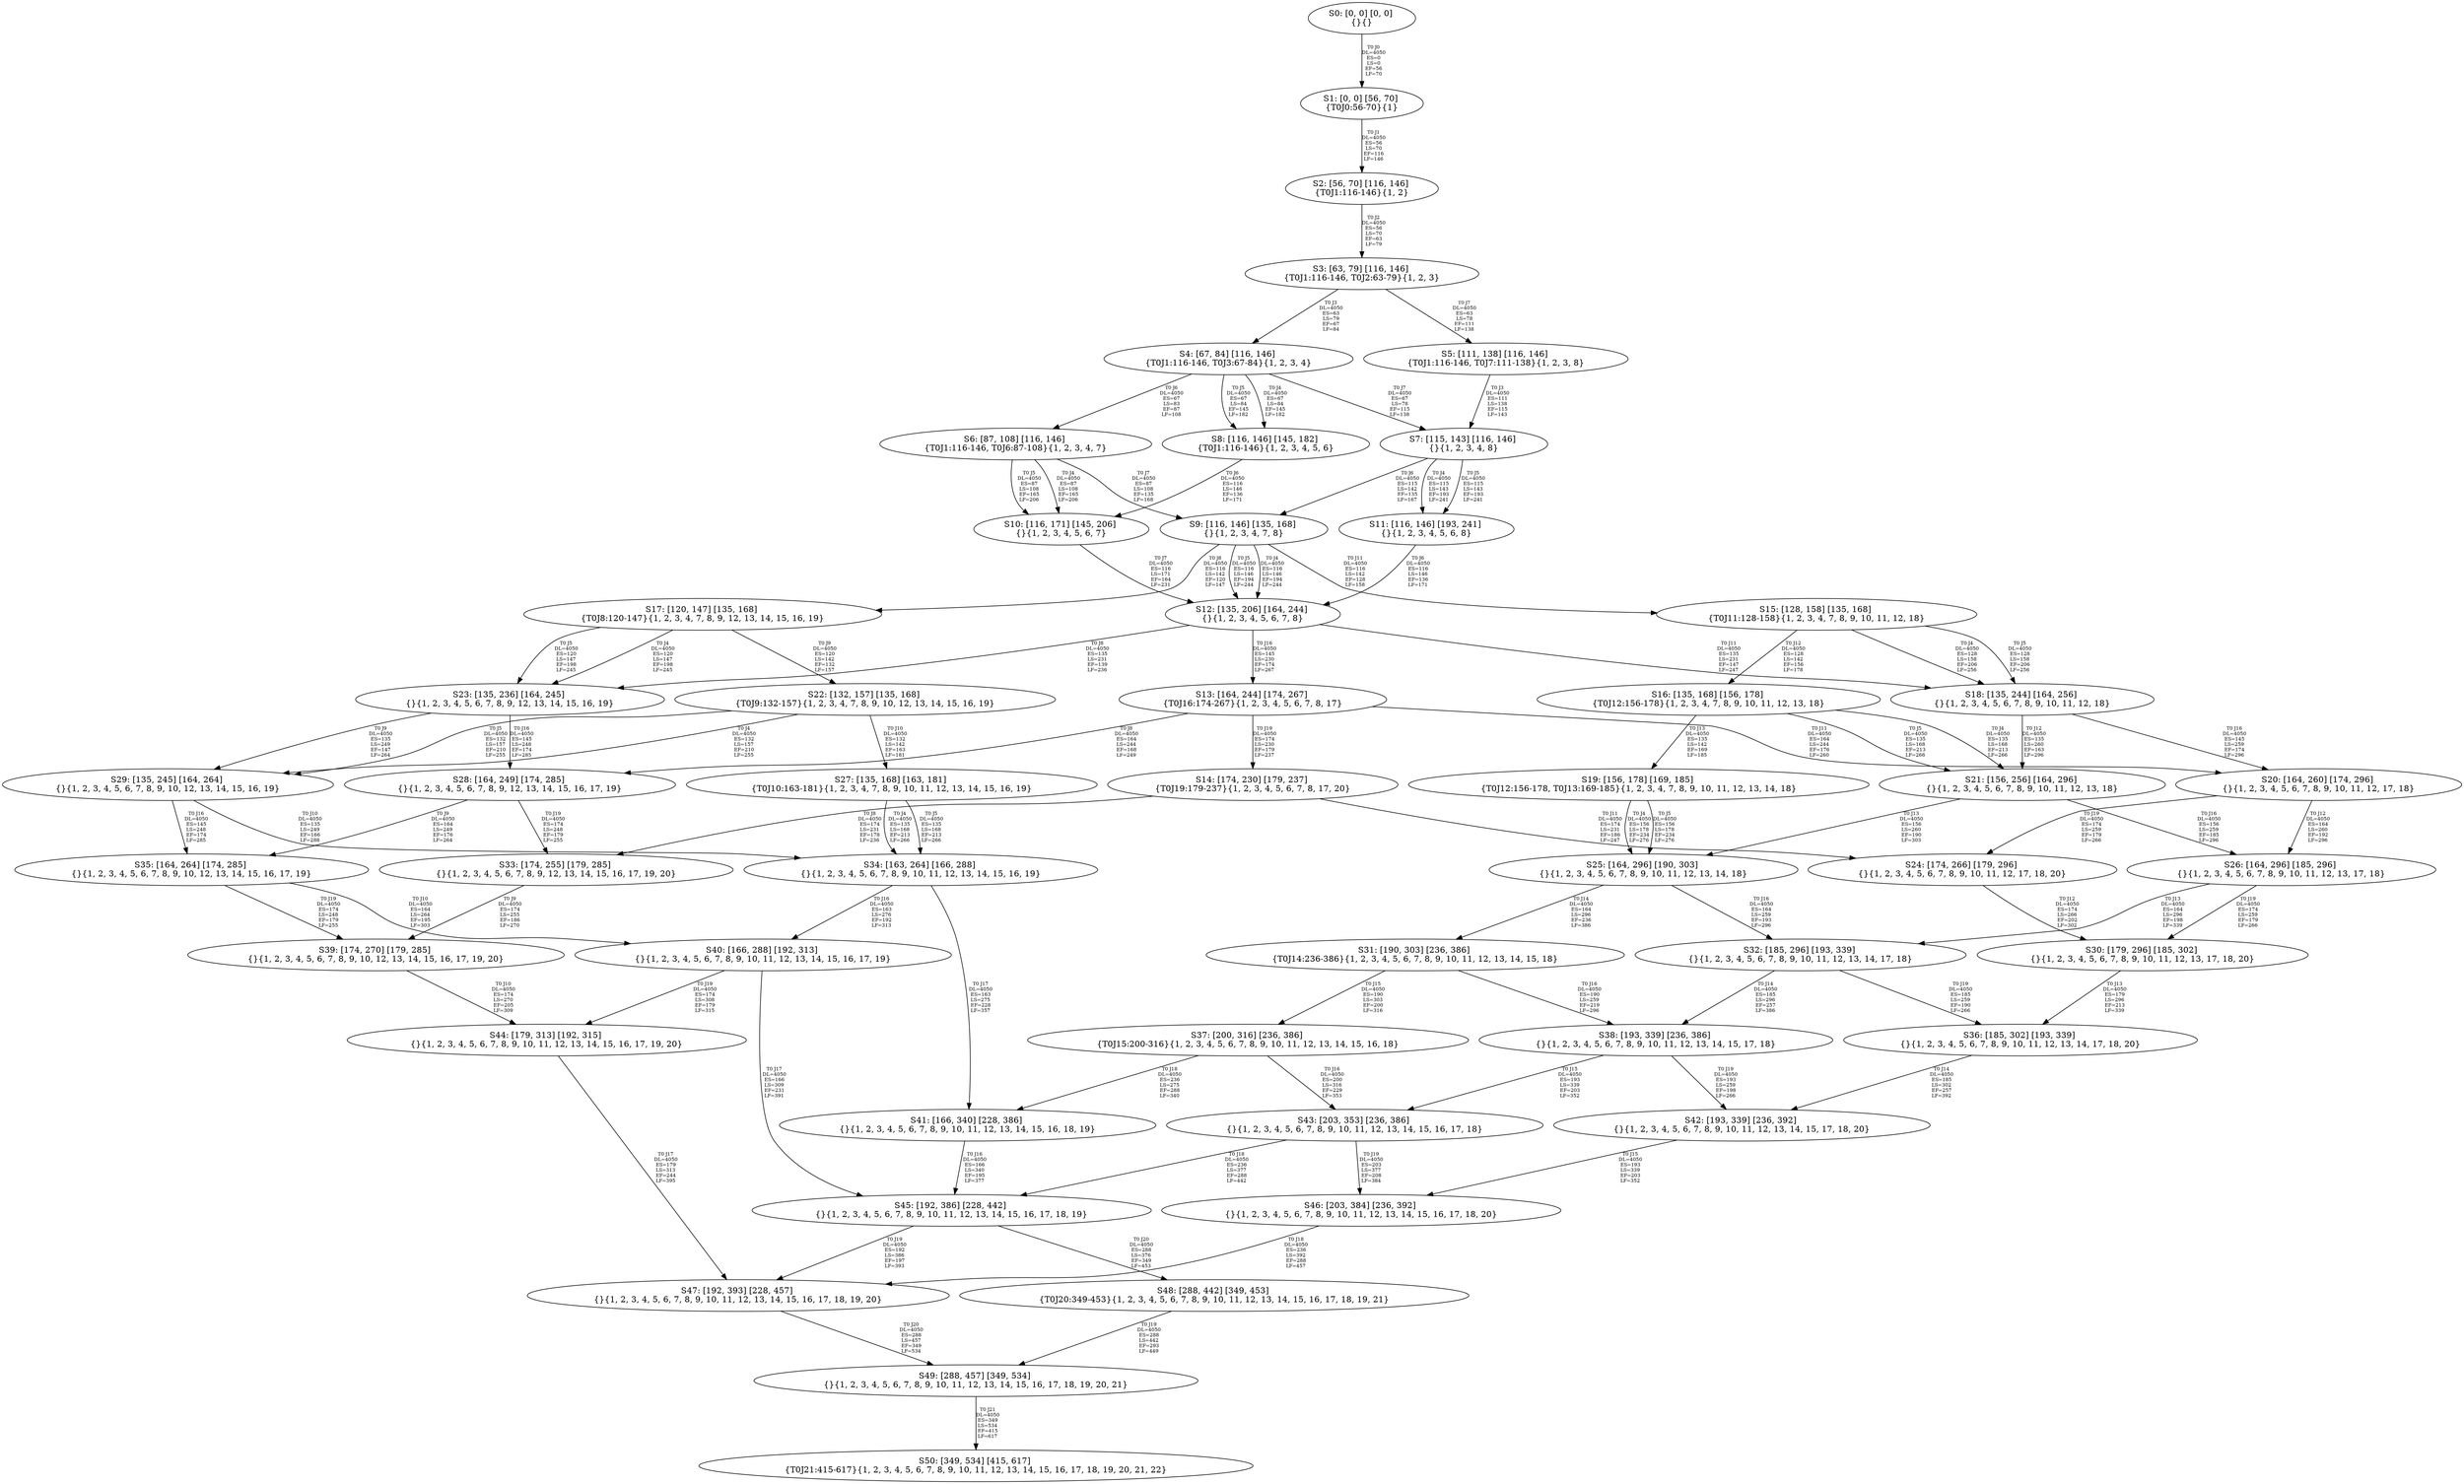 digraph {
	S0[label="S0: [0, 0] [0, 0] \n{}{}"];
	S1[label="S1: [0, 0] [56, 70] \n{T0J0:56-70}{1}"];
	S2[label="S2: [56, 70] [116, 146] \n{T0J1:116-146}{1, 2}"];
	S3[label="S3: [63, 79] [116, 146] \n{T0J1:116-146, T0J2:63-79}{1, 2, 3}"];
	S4[label="S4: [67, 84] [116, 146] \n{T0J1:116-146, T0J3:67-84}{1, 2, 3, 4}"];
	S5[label="S5: [111, 138] [116, 146] \n{T0J1:116-146, T0J7:111-138}{1, 2, 3, 8}"];
	S6[label="S6: [87, 108] [116, 146] \n{T0J1:116-146, T0J6:87-108}{1, 2, 3, 4, 7}"];
	S7[label="S7: [115, 143] [116, 146] \n{}{1, 2, 3, 4, 8}"];
	S8[label="S8: [116, 146] [145, 182] \n{T0J1:116-146}{1, 2, 3, 4, 5, 6}"];
	S9[label="S9: [116, 146] [135, 168] \n{}{1, 2, 3, 4, 7, 8}"];
	S10[label="S10: [116, 171] [145, 206] \n{}{1, 2, 3, 4, 5, 6, 7}"];
	S11[label="S11: [116, 146] [193, 241] \n{}{1, 2, 3, 4, 5, 6, 8}"];
	S12[label="S12: [135, 206] [164, 244] \n{}{1, 2, 3, 4, 5, 6, 7, 8}"];
	S13[label="S13: [164, 244] [174, 267] \n{T0J16:174-267}{1, 2, 3, 4, 5, 6, 7, 8, 17}"];
	S14[label="S14: [174, 230] [179, 237] \n{T0J19:179-237}{1, 2, 3, 4, 5, 6, 7, 8, 17, 20}"];
	S15[label="S15: [128, 158] [135, 168] \n{T0J11:128-158}{1, 2, 3, 4, 7, 8, 9, 10, 11, 12, 18}"];
	S16[label="S16: [135, 168] [156, 178] \n{T0J12:156-178}{1, 2, 3, 4, 7, 8, 9, 10, 11, 12, 13, 18}"];
	S17[label="S17: [120, 147] [135, 168] \n{T0J8:120-147}{1, 2, 3, 4, 7, 8, 9, 12, 13, 14, 15, 16, 19}"];
	S18[label="S18: [135, 244] [164, 256] \n{}{1, 2, 3, 4, 5, 6, 7, 8, 9, 10, 11, 12, 18}"];
	S19[label="S19: [156, 178] [169, 185] \n{T0J12:156-178, T0J13:169-185}{1, 2, 3, 4, 7, 8, 9, 10, 11, 12, 13, 14, 18}"];
	S20[label="S20: [164, 260] [174, 296] \n{}{1, 2, 3, 4, 5, 6, 7, 8, 9, 10, 11, 12, 17, 18}"];
	S21[label="S21: [156, 256] [164, 296] \n{}{1, 2, 3, 4, 5, 6, 7, 8, 9, 10, 11, 12, 13, 18}"];
	S22[label="S22: [132, 157] [135, 168] \n{T0J9:132-157}{1, 2, 3, 4, 7, 8, 9, 10, 12, 13, 14, 15, 16, 19}"];
	S23[label="S23: [135, 236] [164, 245] \n{}{1, 2, 3, 4, 5, 6, 7, 8, 9, 12, 13, 14, 15, 16, 19}"];
	S24[label="S24: [174, 266] [179, 296] \n{}{1, 2, 3, 4, 5, 6, 7, 8, 9, 10, 11, 12, 17, 18, 20}"];
	S25[label="S25: [164, 296] [190, 303] \n{}{1, 2, 3, 4, 5, 6, 7, 8, 9, 10, 11, 12, 13, 14, 18}"];
	S26[label="S26: [164, 296] [185, 296] \n{}{1, 2, 3, 4, 5, 6, 7, 8, 9, 10, 11, 12, 13, 17, 18}"];
	S27[label="S27: [135, 168] [163, 181] \n{T0J10:163-181}{1, 2, 3, 4, 7, 8, 9, 10, 11, 12, 13, 14, 15, 16, 19}"];
	S28[label="S28: [164, 249] [174, 285] \n{}{1, 2, 3, 4, 5, 6, 7, 8, 9, 12, 13, 14, 15, 16, 17, 19}"];
	S29[label="S29: [135, 245] [164, 264] \n{}{1, 2, 3, 4, 5, 6, 7, 8, 9, 10, 12, 13, 14, 15, 16, 19}"];
	S30[label="S30: [179, 296] [185, 302] \n{}{1, 2, 3, 4, 5, 6, 7, 8, 9, 10, 11, 12, 13, 17, 18, 20}"];
	S31[label="S31: [190, 303] [236, 386] \n{T0J14:236-386}{1, 2, 3, 4, 5, 6, 7, 8, 9, 10, 11, 12, 13, 14, 15, 18}"];
	S32[label="S32: [185, 296] [193, 339] \n{}{1, 2, 3, 4, 5, 6, 7, 8, 9, 10, 11, 12, 13, 14, 17, 18}"];
	S33[label="S33: [174, 255] [179, 285] \n{}{1, 2, 3, 4, 5, 6, 7, 8, 9, 12, 13, 14, 15, 16, 17, 19, 20}"];
	S34[label="S34: [163, 264] [166, 288] \n{}{1, 2, 3, 4, 5, 6, 7, 8, 9, 10, 11, 12, 13, 14, 15, 16, 19}"];
	S35[label="S35: [164, 264] [174, 285] \n{}{1, 2, 3, 4, 5, 6, 7, 8, 9, 10, 12, 13, 14, 15, 16, 17, 19}"];
	S36[label="S36: [185, 302] [193, 339] \n{}{1, 2, 3, 4, 5, 6, 7, 8, 9, 10, 11, 12, 13, 14, 17, 18, 20}"];
	S37[label="S37: [200, 316] [236, 386] \n{T0J15:200-316}{1, 2, 3, 4, 5, 6, 7, 8, 9, 10, 11, 12, 13, 14, 15, 16, 18}"];
	S38[label="S38: [193, 339] [236, 386] \n{}{1, 2, 3, 4, 5, 6, 7, 8, 9, 10, 11, 12, 13, 14, 15, 17, 18}"];
	S39[label="S39: [174, 270] [179, 285] \n{}{1, 2, 3, 4, 5, 6, 7, 8, 9, 10, 12, 13, 14, 15, 16, 17, 19, 20}"];
	S40[label="S40: [166, 288] [192, 313] \n{}{1, 2, 3, 4, 5, 6, 7, 8, 9, 10, 11, 12, 13, 14, 15, 16, 17, 19}"];
	S41[label="S41: [166, 340] [228, 386] \n{}{1, 2, 3, 4, 5, 6, 7, 8, 9, 10, 11, 12, 13, 14, 15, 16, 18, 19}"];
	S42[label="S42: [193, 339] [236, 392] \n{}{1, 2, 3, 4, 5, 6, 7, 8, 9, 10, 11, 12, 13, 14, 15, 17, 18, 20}"];
	S43[label="S43: [203, 353] [236, 386] \n{}{1, 2, 3, 4, 5, 6, 7, 8, 9, 10, 11, 12, 13, 14, 15, 16, 17, 18}"];
	S44[label="S44: [179, 313] [192, 315] \n{}{1, 2, 3, 4, 5, 6, 7, 8, 9, 10, 11, 12, 13, 14, 15, 16, 17, 19, 20}"];
	S45[label="S45: [192, 386] [228, 442] \n{}{1, 2, 3, 4, 5, 6, 7, 8, 9, 10, 11, 12, 13, 14, 15, 16, 17, 18, 19}"];
	S46[label="S46: [203, 384] [236, 392] \n{}{1, 2, 3, 4, 5, 6, 7, 8, 9, 10, 11, 12, 13, 14, 15, 16, 17, 18, 20}"];
	S47[label="S47: [192, 393] [228, 457] \n{}{1, 2, 3, 4, 5, 6, 7, 8, 9, 10, 11, 12, 13, 14, 15, 16, 17, 18, 19, 20}"];
	S48[label="S48: [288, 442] [349, 453] \n{T0J20:349-453}{1, 2, 3, 4, 5, 6, 7, 8, 9, 10, 11, 12, 13, 14, 15, 16, 17, 18, 19, 21}"];
	S49[label="S49: [288, 457] [349, 534] \n{}{1, 2, 3, 4, 5, 6, 7, 8, 9, 10, 11, 12, 13, 14, 15, 16, 17, 18, 19, 20, 21}"];
	S50[label="S50: [349, 534] [415, 617] \n{T0J21:415-617}{1, 2, 3, 4, 5, 6, 7, 8, 9, 10, 11, 12, 13, 14, 15, 16, 17, 18, 19, 20, 21, 22}"];
	S0 -> S1[label="T0 J0\nDL=4050\nES=0\nLS=0\nEF=56\nLF=70",fontsize=8];
	S1 -> S2[label="T0 J1\nDL=4050\nES=56\nLS=70\nEF=116\nLF=146",fontsize=8];
	S2 -> S3[label="T0 J2\nDL=4050\nES=56\nLS=70\nEF=63\nLF=79",fontsize=8];
	S3 -> S4[label="T0 J3\nDL=4050\nES=63\nLS=79\nEF=67\nLF=84",fontsize=8];
	S3 -> S5[label="T0 J7\nDL=4050\nES=63\nLS=78\nEF=111\nLF=138",fontsize=8];
	S4 -> S8[label="T0 J4\nDL=4050\nES=67\nLS=84\nEF=145\nLF=182",fontsize=8];
	S4 -> S8[label="T0 J5\nDL=4050\nES=67\nLS=84\nEF=145\nLF=182",fontsize=8];
	S4 -> S6[label="T0 J6\nDL=4050\nES=67\nLS=83\nEF=87\nLF=108",fontsize=8];
	S4 -> S7[label="T0 J7\nDL=4050\nES=67\nLS=78\nEF=115\nLF=138",fontsize=8];
	S5 -> S7[label="T0 J3\nDL=4050\nES=111\nLS=138\nEF=115\nLF=143",fontsize=8];
	S6 -> S10[label="T0 J4\nDL=4050\nES=87\nLS=108\nEF=165\nLF=206",fontsize=8];
	S6 -> S10[label="T0 J5\nDL=4050\nES=87\nLS=108\nEF=165\nLF=206",fontsize=8];
	S6 -> S9[label="T0 J7\nDL=4050\nES=87\nLS=108\nEF=135\nLF=168",fontsize=8];
	S7 -> S11[label="T0 J4\nDL=4050\nES=115\nLS=143\nEF=193\nLF=241",fontsize=8];
	S7 -> S11[label="T0 J5\nDL=4050\nES=115\nLS=143\nEF=193\nLF=241",fontsize=8];
	S7 -> S9[label="T0 J6\nDL=4050\nES=115\nLS=142\nEF=135\nLF=167",fontsize=8];
	S8 -> S10[label="T0 J6\nDL=4050\nES=116\nLS=146\nEF=136\nLF=171",fontsize=8];
	S9 -> S12[label="T0 J4\nDL=4050\nES=116\nLS=146\nEF=194\nLF=244",fontsize=8];
	S9 -> S12[label="T0 J5\nDL=4050\nES=116\nLS=146\nEF=194\nLF=244",fontsize=8];
	S9 -> S17[label="T0 J8\nDL=4050\nES=116\nLS=142\nEF=120\nLF=147",fontsize=8];
	S9 -> S15[label="T0 J11\nDL=4050\nES=116\nLS=142\nEF=128\nLF=158",fontsize=8];
	S10 -> S12[label="T0 J7\nDL=4050\nES=116\nLS=171\nEF=164\nLF=231",fontsize=8];
	S11 -> S12[label="T0 J6\nDL=4050\nES=116\nLS=146\nEF=136\nLF=171",fontsize=8];
	S12 -> S23[label="T0 J8\nDL=4050\nES=135\nLS=231\nEF=139\nLF=236",fontsize=8];
	S12 -> S18[label="T0 J11\nDL=4050\nES=135\nLS=231\nEF=147\nLF=247",fontsize=8];
	S12 -> S13[label="T0 J16\nDL=4050\nES=145\nLS=230\nEF=174\nLF=267",fontsize=8];
	S13 -> S28[label="T0 J8\nDL=4050\nES=164\nLS=244\nEF=168\nLF=249",fontsize=8];
	S13 -> S20[label="T0 J11\nDL=4050\nES=164\nLS=244\nEF=176\nLF=260",fontsize=8];
	S13 -> S14[label="T0 J19\nDL=4050\nES=174\nLS=230\nEF=179\nLF=237",fontsize=8];
	S14 -> S33[label="T0 J8\nDL=4050\nES=174\nLS=231\nEF=178\nLF=236",fontsize=8];
	S14 -> S24[label="T0 J11\nDL=4050\nES=174\nLS=231\nEF=186\nLF=247",fontsize=8];
	S15 -> S18[label="T0 J4\nDL=4050\nES=128\nLS=158\nEF=206\nLF=256",fontsize=8];
	S15 -> S18[label="T0 J5\nDL=4050\nES=128\nLS=158\nEF=206\nLF=256",fontsize=8];
	S15 -> S16[label="T0 J12\nDL=4050\nES=128\nLS=142\nEF=156\nLF=178",fontsize=8];
	S16 -> S21[label="T0 J4\nDL=4050\nES=135\nLS=168\nEF=213\nLF=266",fontsize=8];
	S16 -> S21[label="T0 J5\nDL=4050\nES=135\nLS=168\nEF=213\nLF=266",fontsize=8];
	S16 -> S19[label="T0 J13\nDL=4050\nES=135\nLS=142\nEF=169\nLF=185",fontsize=8];
	S17 -> S23[label="T0 J4\nDL=4050\nES=120\nLS=147\nEF=198\nLF=245",fontsize=8];
	S17 -> S23[label="T0 J5\nDL=4050\nES=120\nLS=147\nEF=198\nLF=245",fontsize=8];
	S17 -> S22[label="T0 J9\nDL=4050\nES=120\nLS=142\nEF=132\nLF=157",fontsize=8];
	S18 -> S21[label="T0 J12\nDL=4050\nES=135\nLS=260\nEF=163\nLF=296",fontsize=8];
	S18 -> S20[label="T0 J16\nDL=4050\nES=145\nLS=259\nEF=174\nLF=296",fontsize=8];
	S19 -> S25[label="T0 J4\nDL=4050\nES=156\nLS=178\nEF=234\nLF=276",fontsize=8];
	S19 -> S25[label="T0 J5\nDL=4050\nES=156\nLS=178\nEF=234\nLF=276",fontsize=8];
	S20 -> S26[label="T0 J12\nDL=4050\nES=164\nLS=260\nEF=192\nLF=296",fontsize=8];
	S20 -> S24[label="T0 J19\nDL=4050\nES=174\nLS=259\nEF=179\nLF=266",fontsize=8];
	S21 -> S25[label="T0 J13\nDL=4050\nES=156\nLS=260\nEF=190\nLF=303",fontsize=8];
	S21 -> S26[label="T0 J16\nDL=4050\nES=156\nLS=259\nEF=185\nLF=296",fontsize=8];
	S22 -> S29[label="T0 J4\nDL=4050\nES=132\nLS=157\nEF=210\nLF=255",fontsize=8];
	S22 -> S29[label="T0 J5\nDL=4050\nES=132\nLS=157\nEF=210\nLF=255",fontsize=8];
	S22 -> S27[label="T0 J10\nDL=4050\nES=132\nLS=142\nEF=163\nLF=181",fontsize=8];
	S23 -> S29[label="T0 J9\nDL=4050\nES=135\nLS=249\nEF=147\nLF=264",fontsize=8];
	S23 -> S28[label="T0 J16\nDL=4050\nES=145\nLS=248\nEF=174\nLF=285",fontsize=8];
	S24 -> S30[label="T0 J12\nDL=4050\nES=174\nLS=266\nEF=202\nLF=302",fontsize=8];
	S25 -> S31[label="T0 J14\nDL=4050\nES=164\nLS=296\nEF=236\nLF=386",fontsize=8];
	S25 -> S32[label="T0 J16\nDL=4050\nES=164\nLS=259\nEF=193\nLF=296",fontsize=8];
	S26 -> S32[label="T0 J13\nDL=4050\nES=164\nLS=296\nEF=198\nLF=339",fontsize=8];
	S26 -> S30[label="T0 J19\nDL=4050\nES=174\nLS=259\nEF=179\nLF=266",fontsize=8];
	S27 -> S34[label="T0 J4\nDL=4050\nES=135\nLS=168\nEF=213\nLF=266",fontsize=8];
	S27 -> S34[label="T0 J5\nDL=4050\nES=135\nLS=168\nEF=213\nLF=266",fontsize=8];
	S28 -> S35[label="T0 J9\nDL=4050\nES=164\nLS=249\nEF=176\nLF=264",fontsize=8];
	S28 -> S33[label="T0 J19\nDL=4050\nES=174\nLS=248\nEF=179\nLF=255",fontsize=8];
	S29 -> S34[label="T0 J10\nDL=4050\nES=135\nLS=249\nEF=166\nLF=288",fontsize=8];
	S29 -> S35[label="T0 J16\nDL=4050\nES=145\nLS=248\nEF=174\nLF=285",fontsize=8];
	S30 -> S36[label="T0 J13\nDL=4050\nES=179\nLS=296\nEF=213\nLF=339",fontsize=8];
	S31 -> S37[label="T0 J15\nDL=4050\nES=190\nLS=303\nEF=200\nLF=316",fontsize=8];
	S31 -> S38[label="T0 J16\nDL=4050\nES=190\nLS=259\nEF=219\nLF=296",fontsize=8];
	S32 -> S38[label="T0 J14\nDL=4050\nES=185\nLS=296\nEF=257\nLF=386",fontsize=8];
	S32 -> S36[label="T0 J19\nDL=4050\nES=185\nLS=259\nEF=190\nLF=266",fontsize=8];
	S33 -> S39[label="T0 J9\nDL=4050\nES=174\nLS=255\nEF=186\nLF=270",fontsize=8];
	S34 -> S40[label="T0 J16\nDL=4050\nES=163\nLS=276\nEF=192\nLF=313",fontsize=8];
	S34 -> S41[label="T0 J17\nDL=4050\nES=163\nLS=275\nEF=228\nLF=357",fontsize=8];
	S35 -> S40[label="T0 J10\nDL=4050\nES=164\nLS=264\nEF=195\nLF=303",fontsize=8];
	S35 -> S39[label="T0 J19\nDL=4050\nES=174\nLS=248\nEF=179\nLF=255",fontsize=8];
	S36 -> S42[label="T0 J14\nDL=4050\nES=185\nLS=302\nEF=257\nLF=392",fontsize=8];
	S37 -> S43[label="T0 J16\nDL=4050\nES=200\nLS=316\nEF=229\nLF=353",fontsize=8];
	S37 -> S41[label="T0 J18\nDL=4050\nES=236\nLS=275\nEF=288\nLF=340",fontsize=8];
	S38 -> S43[label="T0 J15\nDL=4050\nES=193\nLS=339\nEF=203\nLF=352",fontsize=8];
	S38 -> S42[label="T0 J19\nDL=4050\nES=193\nLS=259\nEF=198\nLF=266",fontsize=8];
	S39 -> S44[label="T0 J10\nDL=4050\nES=174\nLS=270\nEF=205\nLF=309",fontsize=8];
	S40 -> S45[label="T0 J17\nDL=4050\nES=166\nLS=309\nEF=231\nLF=391",fontsize=8];
	S40 -> S44[label="T0 J19\nDL=4050\nES=174\nLS=308\nEF=179\nLF=315",fontsize=8];
	S41 -> S45[label="T0 J16\nDL=4050\nES=166\nLS=340\nEF=195\nLF=377",fontsize=8];
	S42 -> S46[label="T0 J15\nDL=4050\nES=193\nLS=339\nEF=203\nLF=352",fontsize=8];
	S43 -> S45[label="T0 J18\nDL=4050\nES=236\nLS=377\nEF=288\nLF=442",fontsize=8];
	S43 -> S46[label="T0 J19\nDL=4050\nES=203\nLS=377\nEF=208\nLF=384",fontsize=8];
	S44 -> S47[label="T0 J17\nDL=4050\nES=179\nLS=313\nEF=244\nLF=395",fontsize=8];
	S45 -> S47[label="T0 J19\nDL=4050\nES=192\nLS=386\nEF=197\nLF=393",fontsize=8];
	S45 -> S48[label="T0 J20\nDL=4050\nES=288\nLS=376\nEF=349\nLF=453",fontsize=8];
	S46 -> S47[label="T0 J18\nDL=4050\nES=236\nLS=392\nEF=288\nLF=457",fontsize=8];
	S47 -> S49[label="T0 J20\nDL=4050\nES=288\nLS=457\nEF=349\nLF=534",fontsize=8];
	S48 -> S49[label="T0 J19\nDL=4050\nES=288\nLS=442\nEF=293\nLF=449",fontsize=8];
	S49 -> S50[label="T0 J21\nDL=4050\nES=349\nLS=534\nEF=415\nLF=617",fontsize=8];
}
